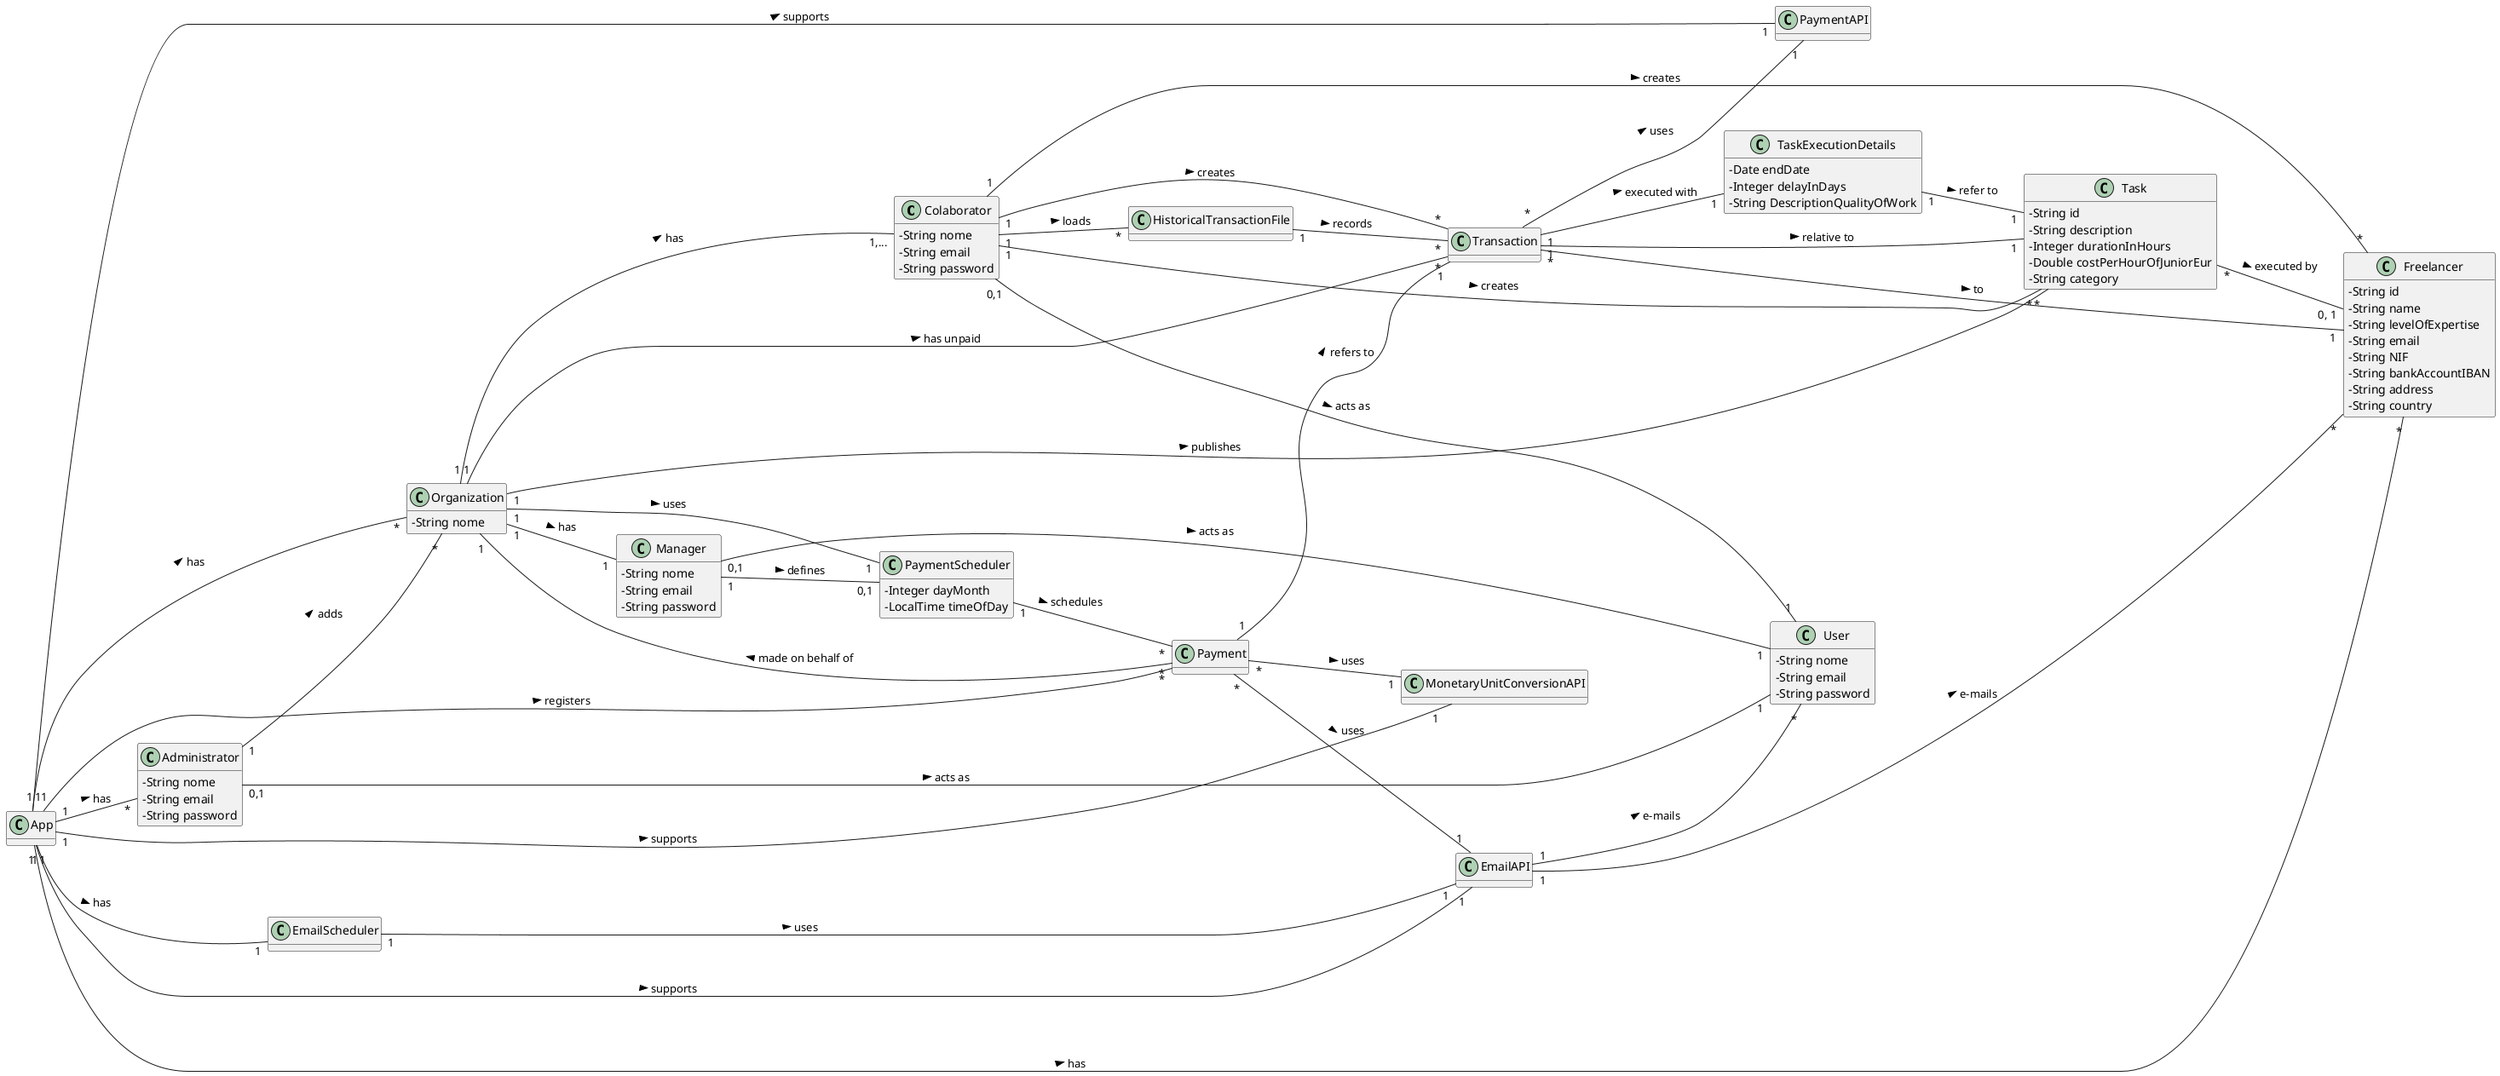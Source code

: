 @startuml MD

skinparam classAttributeIconSize 0
hide methods
left to right direction

class Colaborator {
        - String nome
        - String email
        - String password
}

class Manager {
        - String nome
        - String email
        - String password
}

class Transaction {

}

class TaskExecutionDetails {
        - Date endDate
        - Integer delayInDays
        - String DescriptionQualityOfWork
}

class HistoricalTransactionFile {

}

class PaymentScheduler {
        - Integer dayMonth
        - LocalTime timeOfDay
}

class Organization {
        - String nome
}

class Task {
        - String id
        - String description
        - Integer durationInHours
        - Double costPerHourOfJuniorEur
        - String category
}

class App {

}

class Administrator {
        - String nome
        - String email
        - String password
}

class EmailScheduler {

}

class User {
        - String nome
        - String email
        - String password
}

class Freelancer {
        - String id
        - String name
        - String levelOfExpertise
        - String email
        - String NIF
        - String bankAccountIBAN
        - String address
        - String country
}

Colaborator                  "1" -- "*"      Transaction               : creates >
Colaborator                  "1" -- "*"      Task                      : creates >
Colaborator                  "1" -- "*"      Freelancer                : creates >
Colaborator                  "1" -- "*"      HistoricalTransactionFile : loads >
Colaborator                "0,1" -- "1"      User                      : acts as >
Manager                      "1" -- "0,1"    PaymentScheduler          : defines >
Manager                    "0,1" -- "1"      User                      : acts as >
Payment                      "1" -- "1"      Transaction               : refers to >
Payment                      "*" -- "1"      EmailAPI                  : uses >
Payment                      "*" -- "1"      MonetaryUnitConversionAPI : uses >
Payment                      "*" -- "1"     Organization              : made on behalf of >
Transaction                  "1" -- "1"      Task                      : relative to >
Transaction                  "1" -- "1"      TaskExecutionDetails      : executed with >
Transaction                  "*" -- "1"      Freelancer                : to >
Transaction                  "*" -- "1"      PaymentAPI                : uses >
TaskExecutionDetails         "1" -- "1"      Task                      : refer to >
HistoricalTransactionFile    "1" -- "*"      Transaction               : records >
PaymentScheduler             "1" -- "*"      Payment                   : schedules >
Organization                 "1" -- "1,..."  Colaborator               : has >
Organization                 "1" -- "1"      Manager                   : has >
Organization                 "1" -- "1"      PaymentScheduler          : uses >
Organization                 "1" -- "*"      Task                      : publishes >
Organization                 "1" -- "*"      Transaction               : has unpaid >
Task                         "*" -- "0, 1"   Freelancer                : executed by >
App                          "1" -- "1"      MonetaryUnitConversionAPI : supports >
App                          "1" -- "*"      Organization              : has >
App                          "1" -- "1"      EmailAPI                  : supports >
App                          "1" -- "1"      PaymentAPI                : supports >
App                          "1" -- "*"      Payment                   : registers >
App                          "1" -- "*"      Administrator             : has >
App                          "1" -- "*"      Freelancer                : has >
App                          "1" -- "1"      EmailScheduler            : has >
EmailScheduler               "1" -- "1"      EmailAPI                  : uses >
Administrator                "1" -- "*"      Organization              : adds >
Administrator              "0,1" -- "1"      User                      : acts as >
EmailAPI                     "1" -- "*"      User                      : e-mails >
EmailAPI                     "1" -- "*"      Freelancer                : e-mails >

@enduml
